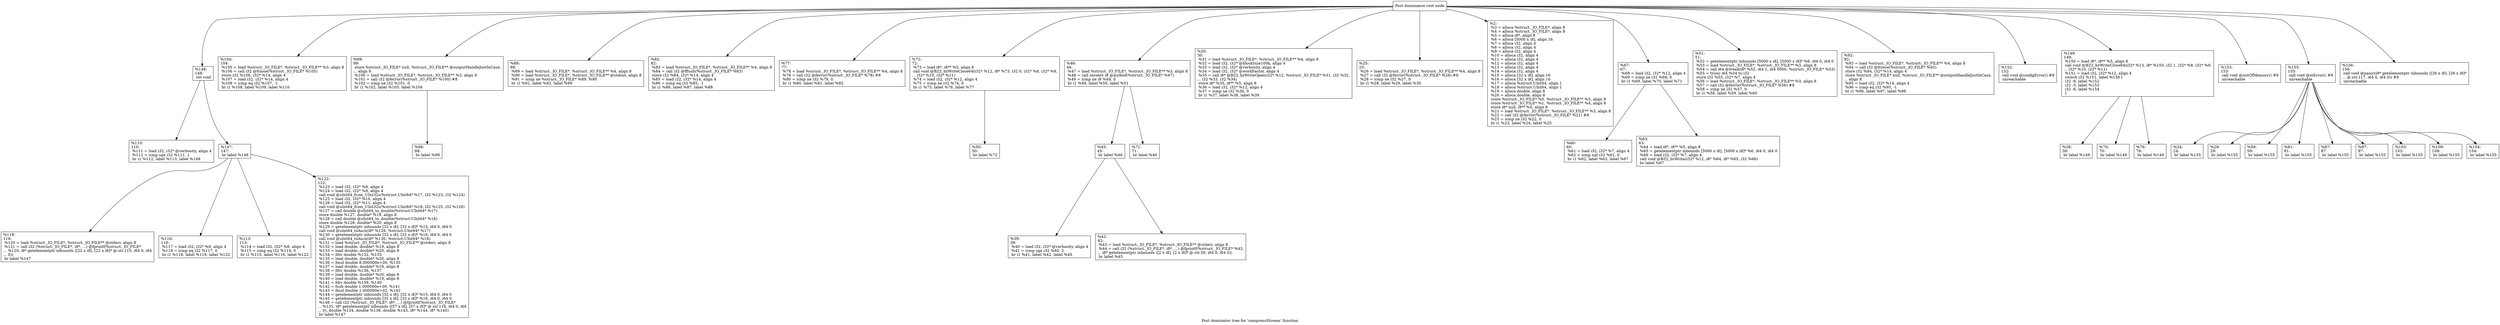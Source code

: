 digraph "Post dominator tree for 'compressStream' function" {
	label="Post dominator tree for 'compressStream' function";

	Node0x1550120 [shape=record,label="{Post dominance root node}"];
	Node0x1550120 -> Node0x15dacd0;
	Node0x1550120 -> Node0x154fc70;
	Node0x1550120 -> Node0x15eed00;
	Node0x1550120 -> Node0x1553690;
	Node0x1550120 -> Node0x15f2a80;
	Node0x1550120 -> Node0x1357a50;
	Node0x1550120 -> Node0x1562e10;
	Node0x1550120 -> Node0x152ef30;
	Node0x1550120 -> Node0x153ee30;
	Node0x1550120 -> Node0x147c400;
	Node0x1550120 -> Node0x154f580;
	Node0x1550120 -> Node0x15d8190;
	Node0x1550120 -> Node0x1478be0;
	Node0x1550120 -> Node0x15caf10;
	Node0x1550120 -> Node0x15f3b40;
	Node0x1550120 -> Node0x14eaa80;
	Node0x1550120 -> Node0x15caa90;
	Node0x1550120 -> Node0x1549340;
	Node0x1550120 -> Node0x15d4750;
	Node0x15dacd0 [shape=record,label="{%148:\l148:                                              \l  ret void\l}"];
	Node0x15dacd0 -> Node0x1552a70;
	Node0x15dacd0 -> Node0x12db4b0;
	Node0x1552a70 [shape=record,label="{%110:\l110:                                              \l  %111 = load i32, i32* @verbosity, align 4\l  %112 = icmp sge i32 %111, 1\l  br i1 %112, label %113, label %148\l}"];
	Node0x12db4b0 [shape=record,label="{%147:\l147:                                              \l  br label %148\l}"];
	Node0x12db4b0 -> Node0x1394d20;
	Node0x12db4b0 -> Node0x155bf70;
	Node0x12db4b0 -> Node0x1383530;
	Node0x12db4b0 -> Node0x15d76f0;
	Node0x1394d20 [shape=record,label="{%119:\l119:                                              \l  %120 = load %struct._IO_FILE*, %struct._IO_FILE** @stderr, align 8\l  %121 = call i32 (%struct._IO_FILE*, i8*, ...) @fprintf(%struct._IO_FILE*\l... %120, i8* getelementptr inbounds ([22 x i8], [22 x i8]* @.str.115, i64 0, i64\l... 0))\l  br label %147\l}"];
	Node0x155bf70 [shape=record,label="{%116:\l116:                                              \l  %117 = load i32, i32* %9, align 4\l  %118 = icmp eq i32 %117, 0\l  br i1 %118, label %119, label %122\l}"];
	Node0x1383530 [shape=record,label="{%113:\l113:                                              \l  %114 = load i32, i32* %8, align 4\l  %115 = icmp eq i32 %114, 0\l  br i1 %115, label %116, label %122\l}"];
	Node0x15d76f0 [shape=record,label="{%122:\l122:                                              \l  %123 = load i32, i32* %8, align 4\l  %124 = load i32, i32* %9, align 4\l  call void @uInt64_from_UInt32s(%struct.UInt64* %17, i32 %123, i32 %124)\l  %125 = load i32, i32* %10, align 4\l  %126 = load i32, i32* %11, align 4\l  call void @uInt64_from_UInt32s(%struct.UInt64* %18, i32 %125, i32 %126)\l  %127 = call double @uInt64_to_double(%struct.UInt64* %17)\l  store double %127, double* %19, align 8\l  %128 = call double @uInt64_to_double(%struct.UInt64* %18)\l  store double %128, double* %20, align 8\l  %129 = getelementptr inbounds [32 x i8], [32 x i8]* %15, i64 0, i64 0\l  call void @uInt64_toAscii(i8* %129, %struct.UInt64* %17)\l  %130 = getelementptr inbounds [32 x i8], [32 x i8]* %16, i64 0, i64 0\l  call void @uInt64_toAscii(i8* %130, %struct.UInt64* %18)\l  %131 = load %struct._IO_FILE*, %struct._IO_FILE** @stderr, align 8\l  %132 = load double, double* %19, align 8\l  %133 = load double, double* %20, align 8\l  %134 = fdiv double %132, %133\l  %135 = load double, double* %20, align 8\l  %136 = fmul double 8.000000e+00, %135\l  %137 = load double, double* %19, align 8\l  %138 = fdiv double %136, %137\l  %139 = load double, double* %20, align 8\l  %140 = load double, double* %19, align 8\l  %141 = fdiv double %139, %140\l  %142 = fsub double 1.000000e+00, %141\l  %143 = fmul double 1.000000e+02, %142\l  %144 = getelementptr inbounds [32 x i8], [32 x i8]* %15, i64 0, i64 0\l  %145 = getelementptr inbounds [32 x i8], [32 x i8]* %16, i64 0, i64 0\l  %146 = call i32 (%struct._IO_FILE*, i8*, ...) @fprintf(%struct._IO_FILE*\l... %131, i8* getelementptr inbounds ([57 x i8], [57 x i8]* @.str.116, i64 0, i64\l... 0), double %134, double %138, double %143, i8* %144, i8* %145)\l  br label %147\l}"];
	Node0x154fc70 [shape=record,label="{%104:\l104:                                              \l  %105 = load %struct._IO_FILE*, %struct._IO_FILE** %3, align 8\l  %106 = call i32 @fclose(%struct._IO_FILE* %105)\l  store i32 %106, i32* %14, align 4\l  %107 = load i32, i32* %14, align 4\l  %108 = icmp eq i32 %107, -1\l  br i1 %108, label %109, label %110\l}"];
	Node0x15eed00 [shape=record,label="{%99:\l99:                                               \l  store %struct._IO_FILE* null, %struct._IO_FILE** @outputHandleJustInCase,\l... align 8\l  %100 = load %struct._IO_FILE*, %struct._IO_FILE** %3, align 8\l  %101 = call i32 @ferror(%struct._IO_FILE* %100) #8\l  %102 = icmp ne i32 %101, 0\l  br i1 %102, label %103, label %104\l}"];
	Node0x15eed00 -> Node0x1537000;
	Node0x1537000 [shape=record,label="{%98:\l98:                                               \l  br label %99\l}"];
	Node0x1553690 [shape=record,label="{%88:\l88:                                               \l  %89 = load %struct._IO_FILE*, %struct._IO_FILE** %4, align 8\l  %90 = load %struct._IO_FILE*, %struct._IO_FILE** @stdout, align 8\l  %91 = icmp ne %struct._IO_FILE* %89, %90\l  br i1 %91, label %92, label %99\l}"];
	Node0x15f2a80 [shape=record,label="{%82:\l82:                                               \l  %83 = load %struct._IO_FILE*, %struct._IO_FILE** %4, align 8\l  %84 = call i32 @fflush(%struct._IO_FILE* %83)\l  store i32 %84, i32* %14, align 4\l  %85 = load i32, i32* %14, align 4\l  %86 = icmp eq i32 %85, -1\l  br i1 %86, label %87, label %88\l}"];
	Node0x1357a50 [shape=record,label="{%77:\l77:                                               \l  %78 = load %struct._IO_FILE*, %struct._IO_FILE** %4, align 8\l  %79 = call i32 @ferror(%struct._IO_FILE* %78) #8\l  %80 = icmp ne i32 %79, 0\l  br i1 %80, label %81, label %82\l}"];
	Node0x1562e10 [shape=record,label="{%72:\l72:                                               \l  %73 = load i8*, i8** %5, align 8\l  call void @BZ2_bzWriteClose64(i32* %12, i8* %73, i32 0, i32* %8, i32* %9,\l... i32* %10, i32* %11)\l  %74 = load i32, i32* %12, align 4\l  %75 = icmp ne i32 %74, 0\l  br i1 %75, label %76, label %77\l}"];
	Node0x1562e10 -> Node0x12f9750;
	Node0x12f9750 [shape=record,label="{%50:\l50:                                               \l  br label %72\l}"];
	Node0x152ef30 [shape=record,label="{%46:\l46:                                               \l  %47 = load %struct._IO_FILE*, %struct._IO_FILE** %3, align 8\l  %48 = call zeroext i8 @myfeof(%struct._IO_FILE* %47)\l  %49 = icmp ne i8 %48, 0\l  br i1 %49, label %50, label %51\l}"];
	Node0x152ef30 -> Node0x1483070;
	Node0x152ef30 -> Node0x1555860;
	Node0x1483070 [shape=record,label="{%45:\l45:                                               \l  br label %46\l}"];
	Node0x1483070 -> Node0x155ca20;
	Node0x1483070 -> Node0x14e2fc0;
	Node0x155ca20 [shape=record,label="{%39:\l39:                                               \l  %40 = load i32, i32* @verbosity, align 4\l  %41 = icmp sge i32 %40, 2\l  br i1 %41, label %42, label %45\l}"];
	Node0x14e2fc0 [shape=record,label="{%42:\l42:                                               \l  %43 = load %struct._IO_FILE*, %struct._IO_FILE** @stderr, align 8\l  %44 = call i32 (%struct._IO_FILE*, i8*, ...) @fprintf(%struct._IO_FILE* %43,\l... i8* getelementptr inbounds ([2 x i8], [2 x i8]* @.str.59, i64 0, i64 0))\l  br label %45\l}"];
	Node0x1555860 [shape=record,label="{%71:\l71:                                               \l  br label %46\l}"];
	Node0x153ee30 [shape=record,label="{%30:\l30:                                               \l  %31 = load %struct._IO_FILE*, %struct._IO_FILE** %4, align 8\l  %32 = load i32, i32* @blockSize100k, align 4\l  %33 = load i32, i32* @verbosity, align 4\l  %34 = load i32, i32* @workFactor, align 4\l  %35 = call i8* @BZ2_bzWriteOpen(i32* %12, %struct._IO_FILE* %31, i32 %32,\l... i32 %33, i32 %34)\l  store i8* %35, i8** %5, align 8\l  %36 = load i32, i32* %12, align 4\l  %37 = icmp ne i32 %36, 0\l  br i1 %37, label %38, label %39\l}"];
	Node0x147c400 [shape=record,label="{%25:\l25:                                               \l  %26 = load %struct._IO_FILE*, %struct._IO_FILE** %4, align 8\l  %27 = call i32 @ferror(%struct._IO_FILE* %26) #8\l  %28 = icmp ne i32 %27, 0\l  br i1 %28, label %29, label %30\l}"];
	Node0x154f580 [shape=record,label="{%2:\l  %3 = alloca %struct._IO_FILE*, align 8\l  %4 = alloca %struct._IO_FILE*, align 8\l  %5 = alloca i8*, align 8\l  %6 = alloca [5000 x i8], align 16\l  %7 = alloca i32, align 4\l  %8 = alloca i32, align 4\l  %9 = alloca i32, align 4\l  %10 = alloca i32, align 4\l  %11 = alloca i32, align 4\l  %12 = alloca i32, align 4\l  %13 = alloca i32, align 4\l  %14 = alloca i32, align 4\l  %15 = alloca [32 x i8], align 16\l  %16 = alloca [32 x i8], align 16\l  %17 = alloca %struct.UInt64, align 1\l  %18 = alloca %struct.UInt64, align 1\l  %19 = alloca double, align 8\l  %20 = alloca double, align 8\l  store %struct._IO_FILE* %0, %struct._IO_FILE** %3, align 8\l  store %struct._IO_FILE* %1, %struct._IO_FILE** %4, align 8\l  store i8* null, i8** %5, align 8\l  %21 = load %struct._IO_FILE*, %struct._IO_FILE** %3, align 8\l  %22 = call i32 @ferror(%struct._IO_FILE* %21) #8\l  %23 = icmp ne i32 %22, 0\l  br i1 %23, label %24, label %25\l}"];
	Node0x15d8190 [shape=record,label="{%67:\l67:                                               \l  %68 = load i32, i32* %12, align 4\l  %69 = icmp ne i32 %68, 0\l  br i1 %69, label %70, label %71\l}"];
	Node0x15d8190 -> Node0x1483800;
	Node0x15d8190 -> Node0x14414a0;
	Node0x1483800 [shape=record,label="{%60:\l60:                                               \l  %61 = load i32, i32* %7, align 4\l  %62 = icmp sgt i32 %61, 0\l  br i1 %62, label %63, label %67\l}"];
	Node0x14414a0 [shape=record,label="{%63:\l63:                                               \l  %64 = load i8*, i8** %5, align 8\l  %65 = getelementptr inbounds [5000 x i8], [5000 x i8]* %6, i64 0, i64 0\l  %66 = load i32, i32* %7, align 4\l  call void @BZ2_bzWrite(i32* %12, i8* %64, i8* %65, i32 %66)\l  br label %67\l}"];
	Node0x1478be0 [shape=record,label="{%51:\l51:                                               \l  %52 = getelementptr inbounds [5000 x i8], [5000 x i8]* %6, i64 0, i64 0\l  %53 = load %struct._IO_FILE*, %struct._IO_FILE** %3, align 8\l  %54 = call i64 @fread(i8* %52, i64 1, i64 5000, %struct._IO_FILE* %53)\l  %55 = trunc i64 %54 to i32\l  store i32 %55, i32* %7, align 4\l  %56 = load %struct._IO_FILE*, %struct._IO_FILE** %3, align 8\l  %57 = call i32 @ferror(%struct._IO_FILE* %56) #8\l  %58 = icmp ne i32 %57, 0\l  br i1 %58, label %59, label %60\l}"];
	Node0x15caf10 [shape=record,label="{%92:\l92:                                               \l  %93 = load %struct._IO_FILE*, %struct._IO_FILE** %4, align 8\l  %94 = call i32 @fclose(%struct._IO_FILE* %93)\l  store i32 %94, i32* %14, align 4\l  store %struct._IO_FILE* null, %struct._IO_FILE** @outputHandleJustInCase,\l... align 8\l  %95 = load i32, i32* %14, align 4\l  %96 = icmp eq i32 %95, -1\l  br i1 %96, label %97, label %98\l}"];
	Node0x15f3b40 [shape=record,label="{%152:\l152:                                              \l  call void @configError() #9\l  unreachable\l}"];
	Node0x14eaa80 [shape=record,label="{%149:\l149:                                              \l  %150 = load i8*, i8** %5, align 8\l  call void @BZ2_bzWriteClose64(i32* %13, i8* %150, i32 1, i32* %8, i32* %9,\l... i32* %10, i32* %11)\l  %151 = load i32, i32* %12, align 4\l  switch i32 %151, label %156 [\l    i32 -9, label %152\l    i32 -3, label %153\l    i32 -6, label %154\l  ]\l}"];
	Node0x14eaa80 -> Node0x153a9e0;
	Node0x14eaa80 -> Node0x157a690;
	Node0x14eaa80 -> Node0x15e5f80;
	Node0x153a9e0 [shape=record,label="{%38:\l38:                                               \l  br label %149\l}"];
	Node0x157a690 [shape=record,label="{%70:\l70:                                               \l  br label %149\l}"];
	Node0x15e5f80 [shape=record,label="{%76:\l76:                                               \l  br label %149\l}"];
	Node0x15caa90 [shape=record,label="{%153:\l153:                                              \l  call void @outOfMemory() #9\l  unreachable\l}"];
	Node0x1549340 [shape=record,label="{%155:\l155:                                              \l  call void @ioError() #9\l  unreachable\l}"];
	Node0x1549340 -> Node0x12f8710;
	Node0x1549340 -> Node0x155a620;
	Node0x1549340 -> Node0x1547a00;
	Node0x1549340 -> Node0x1555730;
	Node0x1549340 -> Node0x151f160;
	Node0x1549340 -> Node0x154d750;
	Node0x1549340 -> Node0x1446a50;
	Node0x1549340 -> Node0x130a360;
	Node0x1549340 -> Node0x1493c20;
	Node0x12f8710 [shape=record,label="{%24:\l24:                                               \l  br label %155\l}"];
	Node0x155a620 [shape=record,label="{%29:\l29:                                               \l  br label %155\l}"];
	Node0x1547a00 [shape=record,label="{%59:\l59:                                               \l  br label %155\l}"];
	Node0x1555730 [shape=record,label="{%81:\l81:                                               \l  br label %155\l}"];
	Node0x151f160 [shape=record,label="{%87:\l87:                                               \l  br label %155\l}"];
	Node0x154d750 [shape=record,label="{%97:\l97:                                               \l  br label %155\l}"];
	Node0x1446a50 [shape=record,label="{%103:\l103:                                              \l  br label %155\l}"];
	Node0x130a360 [shape=record,label="{%109:\l109:                                              \l  br label %155\l}"];
	Node0x1493c20 [shape=record,label="{%154:\l154:                                              \l  br label %155\l}"];
	Node0x15d4750 [shape=record,label="{%156:\l156:                                              \l  call void @panic(i8* getelementptr inbounds ([26 x i8], [26 x i8]*\l... @.str.117, i64 0, i64 0)) #9\l  unreachable\l}"];
}
